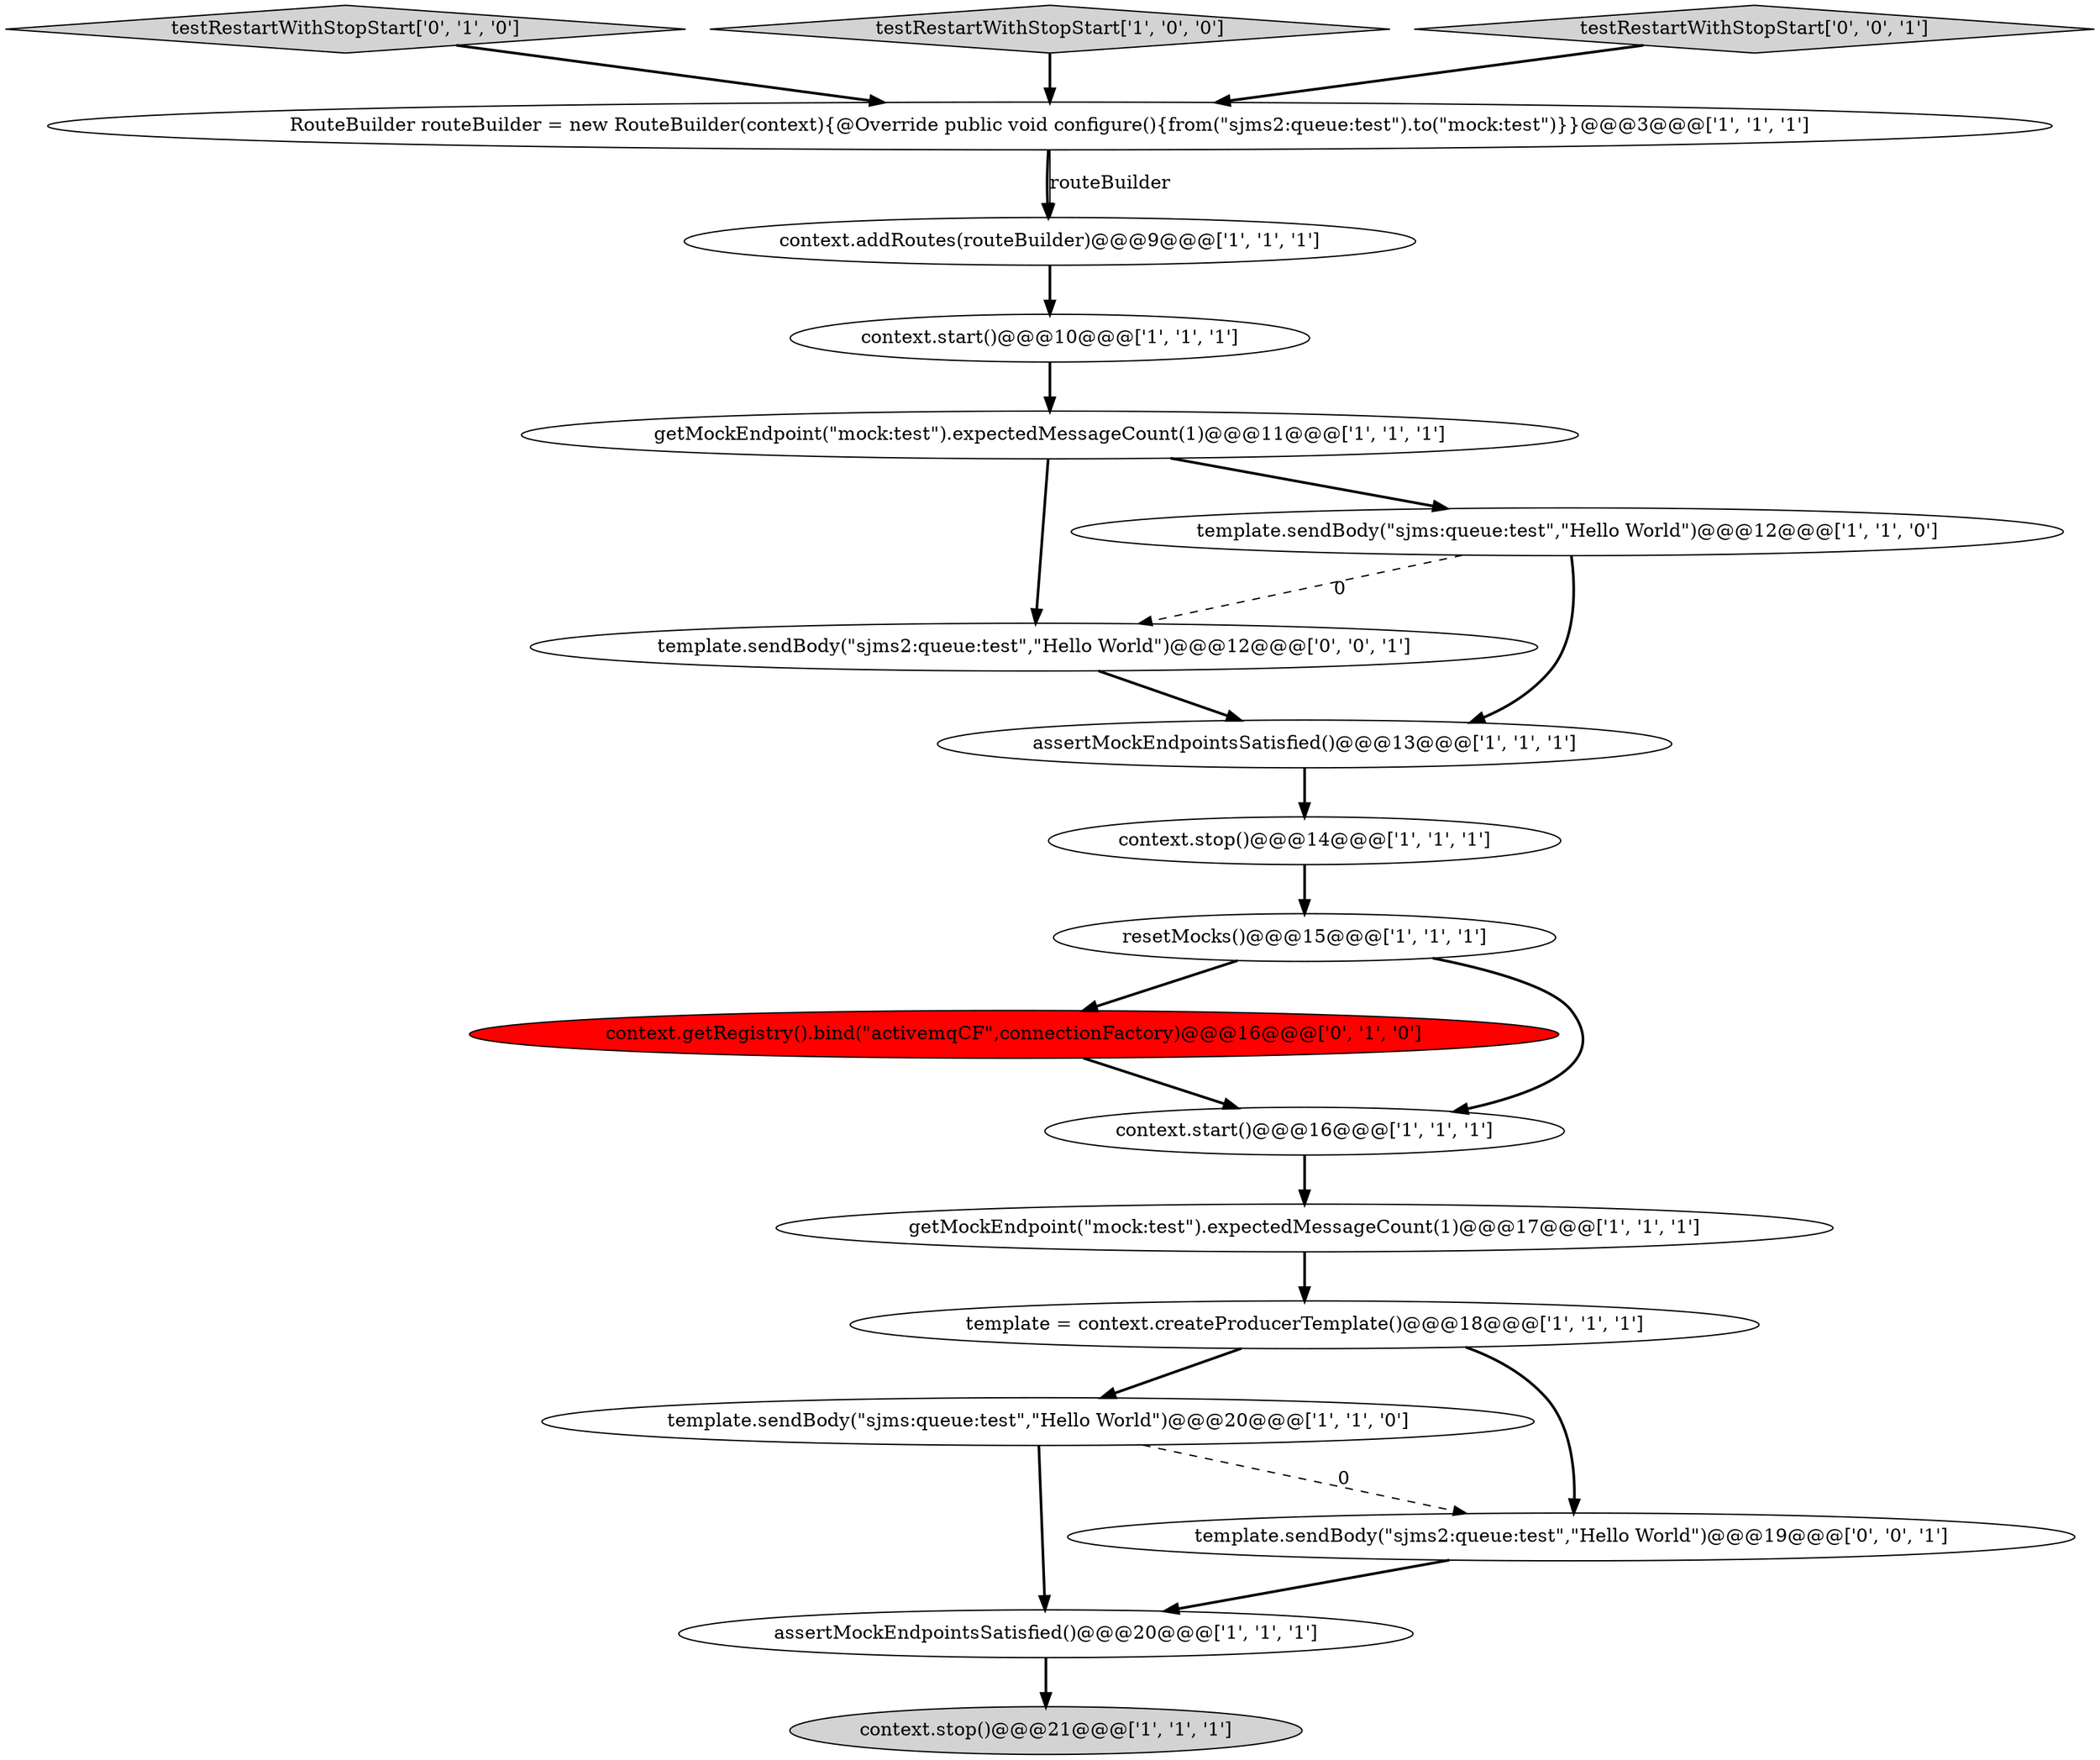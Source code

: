 digraph {
15 [style = filled, label = "context.getRegistry().bind(\"activemqCF\",connectionFactory)@@@16@@@['0', '1', '0']", fillcolor = red, shape = ellipse image = "AAA1AAABBB2BBB"];
16 [style = filled, label = "testRestartWithStopStart['0', '1', '0']", fillcolor = lightgray, shape = diamond image = "AAA0AAABBB2BBB"];
5 [style = filled, label = "context.addRoutes(routeBuilder)@@@9@@@['1', '1', '1']", fillcolor = white, shape = ellipse image = "AAA0AAABBB1BBB"];
8 [style = filled, label = "assertMockEndpointsSatisfied()@@@13@@@['1', '1', '1']", fillcolor = white, shape = ellipse image = "AAA0AAABBB1BBB"];
18 [style = filled, label = "template.sendBody(\"sjms2:queue:test\",\"Hello World\")@@@12@@@['0', '0', '1']", fillcolor = white, shape = ellipse image = "AAA0AAABBB3BBB"];
1 [style = filled, label = "template.sendBody(\"sjms:queue:test\",\"Hello World\")@@@12@@@['1', '1', '0']", fillcolor = white, shape = ellipse image = "AAA0AAABBB1BBB"];
2 [style = filled, label = "context.start()@@@16@@@['1', '1', '1']", fillcolor = white, shape = ellipse image = "AAA0AAABBB1BBB"];
9 [style = filled, label = "context.stop()@@@14@@@['1', '1', '1']", fillcolor = white, shape = ellipse image = "AAA0AAABBB1BBB"];
12 [style = filled, label = "resetMocks()@@@15@@@['1', '1', '1']", fillcolor = white, shape = ellipse image = "AAA0AAABBB1BBB"];
0 [style = filled, label = "getMockEndpoint(\"mock:test\").expectedMessageCount(1)@@@17@@@['1', '1', '1']", fillcolor = white, shape = ellipse image = "AAA0AAABBB1BBB"];
14 [style = filled, label = "testRestartWithStopStart['1', '0', '0']", fillcolor = lightgray, shape = diamond image = "AAA0AAABBB1BBB"];
6 [style = filled, label = "template.sendBody(\"sjms:queue:test\",\"Hello World\")@@@20@@@['1', '1', '0']", fillcolor = white, shape = ellipse image = "AAA0AAABBB1BBB"];
10 [style = filled, label = "assertMockEndpointsSatisfied()@@@20@@@['1', '1', '1']", fillcolor = white, shape = ellipse image = "AAA0AAABBB1BBB"];
19 [style = filled, label = "testRestartWithStopStart['0', '0', '1']", fillcolor = lightgray, shape = diamond image = "AAA0AAABBB3BBB"];
7 [style = filled, label = "context.stop()@@@21@@@['1', '1', '1']", fillcolor = lightgray, shape = ellipse image = "AAA0AAABBB1BBB"];
11 [style = filled, label = "template = context.createProducerTemplate()@@@18@@@['1', '1', '1']", fillcolor = white, shape = ellipse image = "AAA0AAABBB1BBB"];
3 [style = filled, label = "RouteBuilder routeBuilder = new RouteBuilder(context){@Override public void configure(){from(\"sjms2:queue:test\").to(\"mock:test\")}}@@@3@@@['1', '1', '1']", fillcolor = white, shape = ellipse image = "AAA0AAABBB1BBB"];
4 [style = filled, label = "context.start()@@@10@@@['1', '1', '1']", fillcolor = white, shape = ellipse image = "AAA0AAABBB1BBB"];
13 [style = filled, label = "getMockEndpoint(\"mock:test\").expectedMessageCount(1)@@@11@@@['1', '1', '1']", fillcolor = white, shape = ellipse image = "AAA0AAABBB1BBB"];
17 [style = filled, label = "template.sendBody(\"sjms2:queue:test\",\"Hello World\")@@@19@@@['0', '0', '1']", fillcolor = white, shape = ellipse image = "AAA0AAABBB3BBB"];
14->3 [style = bold, label=""];
16->3 [style = bold, label=""];
17->10 [style = bold, label=""];
15->2 [style = bold, label=""];
1->8 [style = bold, label=""];
11->6 [style = bold, label=""];
4->13 [style = bold, label=""];
12->15 [style = bold, label=""];
0->11 [style = bold, label=""];
6->17 [style = dashed, label="0"];
1->18 [style = dashed, label="0"];
10->7 [style = bold, label=""];
13->1 [style = bold, label=""];
12->2 [style = bold, label=""];
3->5 [style = bold, label=""];
2->0 [style = bold, label=""];
6->10 [style = bold, label=""];
5->4 [style = bold, label=""];
8->9 [style = bold, label=""];
11->17 [style = bold, label=""];
18->8 [style = bold, label=""];
3->5 [style = solid, label="routeBuilder"];
9->12 [style = bold, label=""];
19->3 [style = bold, label=""];
13->18 [style = bold, label=""];
}
